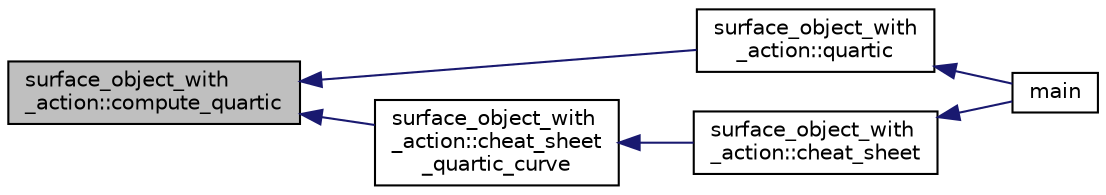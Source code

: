 digraph "surface_object_with_action::compute_quartic"
{
  edge [fontname="Helvetica",fontsize="10",labelfontname="Helvetica",labelfontsize="10"];
  node [fontname="Helvetica",fontsize="10",shape=record];
  rankdir="LR";
  Node538 [label="surface_object_with\l_action::compute_quartic",height=0.2,width=0.4,color="black", fillcolor="grey75", style="filled", fontcolor="black"];
  Node538 -> Node539 [dir="back",color="midnightblue",fontsize="10",style="solid",fontname="Helvetica"];
  Node539 [label="surface_object_with\l_action::quartic",height=0.2,width=0.4,color="black", fillcolor="white", style="filled",URL="$db/d28/classsurface__object__with__action.html#a0143b698eb050332a79ed95f7d274ada"];
  Node539 -> Node540 [dir="back",color="midnightblue",fontsize="10",style="solid",fontname="Helvetica"];
  Node540 [label="main",height=0.2,width=0.4,color="black", fillcolor="white", style="filled",URL="$d2/dfa/create__surface__main_8_c.html#a217dbf8b442f20279ea00b898af96f52"];
  Node538 -> Node541 [dir="back",color="midnightblue",fontsize="10",style="solid",fontname="Helvetica"];
  Node541 [label="surface_object_with\l_action::cheat_sheet\l_quartic_curve",height=0.2,width=0.4,color="black", fillcolor="white", style="filled",URL="$db/d28/classsurface__object__with__action.html#a7f42e37fc76dd9b6b113e35c2b886b36"];
  Node541 -> Node542 [dir="back",color="midnightblue",fontsize="10",style="solid",fontname="Helvetica"];
  Node542 [label="surface_object_with\l_action::cheat_sheet",height=0.2,width=0.4,color="black", fillcolor="white", style="filled",URL="$db/d28/classsurface__object__with__action.html#a13371a6bb26f27759adcc0f7292b12d2"];
  Node542 -> Node540 [dir="back",color="midnightblue",fontsize="10",style="solid",fontname="Helvetica"];
}
